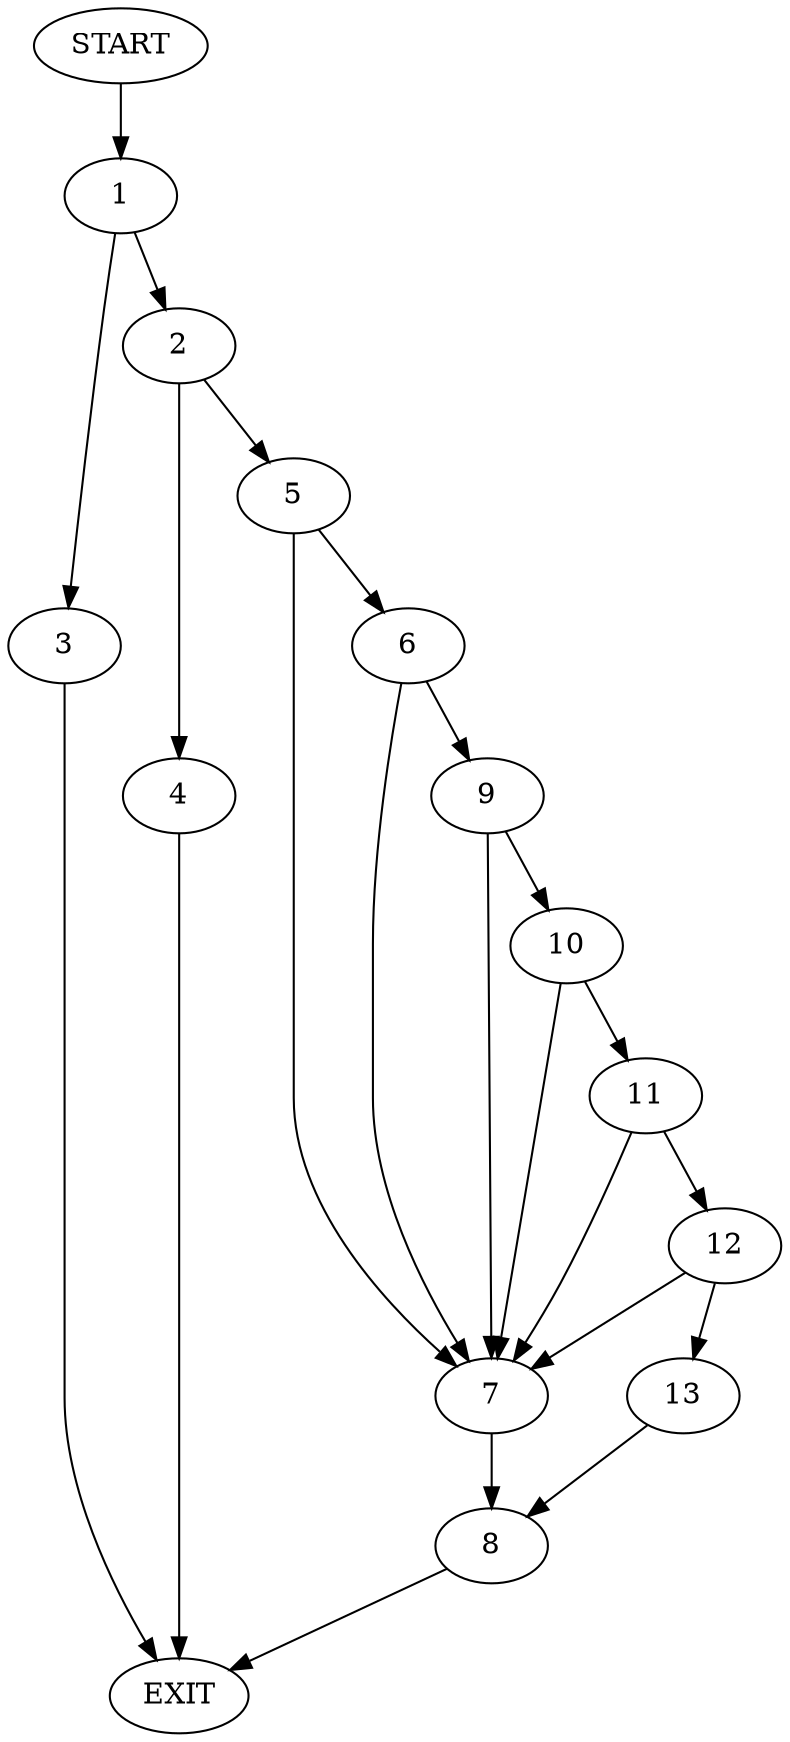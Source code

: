 digraph {
0 [label="START"]
14 [label="EXIT"]
0 -> 1
1 -> 2
1 -> 3
2 -> 4
2 -> 5
3 -> 14
4 -> 14
5 -> 6
5 -> 7
7 -> 8
6 -> 9
6 -> 7
9 -> 10
9 -> 7
10 -> 11
10 -> 7
11 -> 12
11 -> 7
12 -> 13
12 -> 7
13 -> 8
8 -> 14
}

